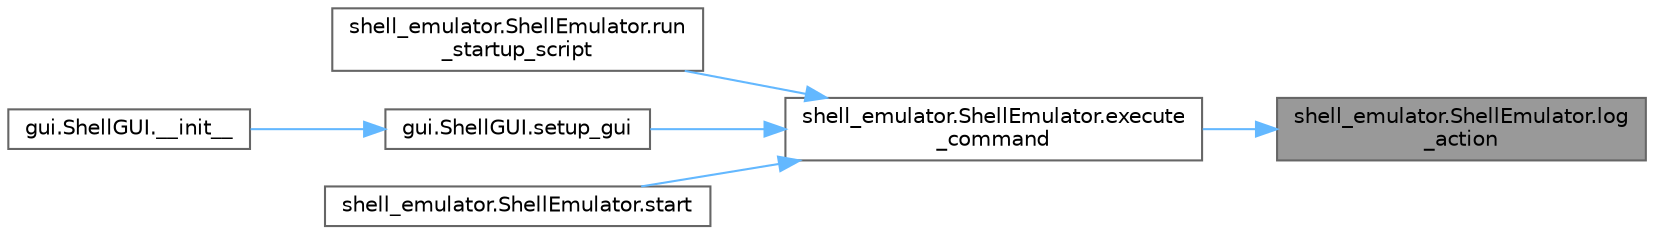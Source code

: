digraph "shell_emulator.ShellEmulator.log_action"
{
 // LATEX_PDF_SIZE
  bgcolor="transparent";
  edge [fontname=Helvetica,fontsize=10,labelfontname=Helvetica,labelfontsize=10];
  node [fontname=Helvetica,fontsize=10,shape=box,height=0.2,width=0.4];
  rankdir="RL";
  Node1 [id="Node000001",label="shell_emulator.ShellEmulator.log\l_action",height=0.2,width=0.4,color="gray40", fillcolor="grey60", style="filled", fontcolor="black",tooltip=" "];
  Node1 -> Node2 [id="edge1_Node000001_Node000002",dir="back",color="steelblue1",style="solid",tooltip=" "];
  Node2 [id="Node000002",label="shell_emulator.ShellEmulator.execute\l_command",height=0.2,width=0.4,color="grey40", fillcolor="white", style="filled",URL="$d0/d54/classshell__emulator_1_1_shell_emulator.html#a70a22165877cc7374591ac5b43ad396b",tooltip=" "];
  Node2 -> Node3 [id="edge2_Node000002_Node000003",dir="back",color="steelblue1",style="solid",tooltip=" "];
  Node3 [id="Node000003",label="shell_emulator.ShellEmulator.run\l_startup_script",height=0.2,width=0.4,color="grey40", fillcolor="white", style="filled",URL="$d0/d54/classshell__emulator_1_1_shell_emulator.html#a9932c4ab10184127c0176c6083e1abc5",tooltip=" "];
  Node2 -> Node4 [id="edge3_Node000002_Node000004",dir="back",color="steelblue1",style="solid",tooltip=" "];
  Node4 [id="Node000004",label="gui.ShellGUI.setup_gui",height=0.2,width=0.4,color="grey40", fillcolor="white", style="filled",URL="$d0/da5/classgui_1_1_shell_g_u_i.html#ac9eb5ca1b38c99863e2d7dc5a8aca7a1",tooltip=" "];
  Node4 -> Node5 [id="edge4_Node000004_Node000005",dir="back",color="steelblue1",style="solid",tooltip=" "];
  Node5 [id="Node000005",label="gui.ShellGUI.__init__",height=0.2,width=0.4,color="grey40", fillcolor="white", style="filled",URL="$d0/da5/classgui_1_1_shell_g_u_i.html#a9261d294aca885522a8627128674fa8c",tooltip=" "];
  Node2 -> Node6 [id="edge5_Node000002_Node000006",dir="back",color="steelblue1",style="solid",tooltip=" "];
  Node6 [id="Node000006",label="shell_emulator.ShellEmulator.start",height=0.2,width=0.4,color="grey40", fillcolor="white", style="filled",URL="$d0/d54/classshell__emulator_1_1_shell_emulator.html#aabd5663b6f142b6413bcd90aab8de5db",tooltip=" "];
}
